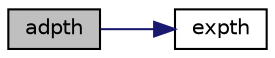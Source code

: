 digraph "adpth"
{
 // LATEX_PDF_SIZE
  edge [fontname="Helvetica",fontsize="10",labelfontname="Helvetica",labelfontsize="10"];
  node [fontname="Helvetica",fontsize="10",shape=record];
  rankdir="LR";
  Node1 [label="adpth",height=0.2,width=0.4,color="black", fillcolor="grey75", style="filled", fontcolor="black",tooltip="adiciona uma string no final do caminho, com um divisor no meio se o path terminar com um divisor,..."];
  Node1 -> Node2 [color="midnightblue",fontsize="10",style="solid"];
  Node2 [label="expth",height=0.2,width=0.4,color="black", fillcolor="white", style="filled",URL="$pathman_8c.html#a18886c8669c2a9541f75720f21bdb84c",tooltip="Extend path: adiciona uma string no final do caminho."];
}

